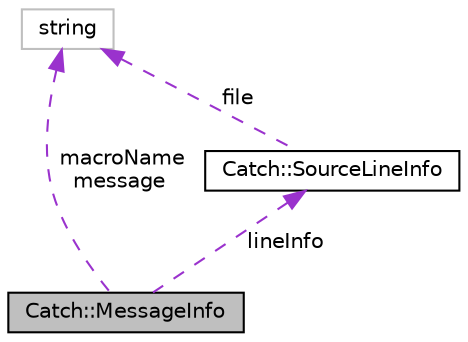 digraph "Catch::MessageInfo"
{
  edge [fontname="Helvetica",fontsize="10",labelfontname="Helvetica",labelfontsize="10"];
  node [fontname="Helvetica",fontsize="10",shape=record];
  Node1 [label="Catch::MessageInfo",height=0.2,width=0.4,color="black", fillcolor="grey75", style="filled", fontcolor="black"];
  Node2 -> Node1 [dir="back",color="darkorchid3",fontsize="10",style="dashed",label=" lineInfo" ,fontname="Helvetica"];
  Node2 [label="Catch::SourceLineInfo",height=0.2,width=0.4,color="black", fillcolor="white", style="filled",URL="$structCatch_1_1SourceLineInfo.html"];
  Node3 -> Node2 [dir="back",color="darkorchid3",fontsize="10",style="dashed",label=" file" ,fontname="Helvetica"];
  Node3 [label="string",height=0.2,width=0.4,color="grey75", fillcolor="white", style="filled"];
  Node3 -> Node1 [dir="back",color="darkorchid3",fontsize="10",style="dashed",label=" macroName\nmessage" ,fontname="Helvetica"];
}
